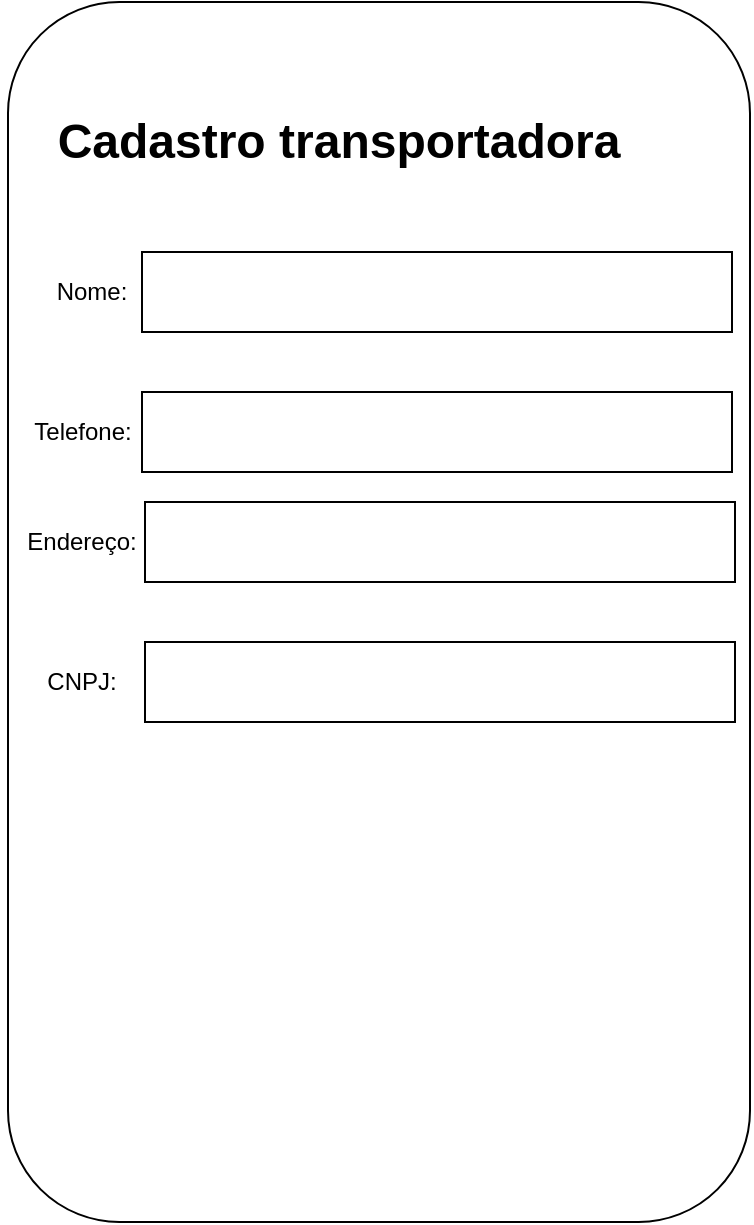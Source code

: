 <mxfile version="24.5.5" type="device">
  <diagram name="Página-1" id="gqpN8zFhYD_opWSwKF0-">
    <mxGraphModel dx="1434" dy="782" grid="1" gridSize="10" guides="1" tooltips="1" connect="1" arrows="1" fold="1" page="1" pageScale="1" pageWidth="827" pageHeight="1169" math="0" shadow="0">
      <root>
        <mxCell id="0" />
        <mxCell id="1" parent="0" />
        <mxCell id="00TS4jX-JS3ZsfTgcpw7-1" value="" style="rounded=1;whiteSpace=wrap;html=1;direction=south;" parent="1" vertex="1">
          <mxGeometry x="249" y="80" width="371" height="610" as="geometry" />
        </mxCell>
        <mxCell id="00TS4jX-JS3ZsfTgcpw7-6" value="Cadastro transportadora" style="text;html=1;fontSize=24;fontStyle=1;verticalAlign=middle;align=center;" parent="1" vertex="1">
          <mxGeometry x="266" y="130" width="296" height="40" as="geometry" />
        </mxCell>
        <UserObject label="Nome:" placeholders="1" name="Variable" id="00TS4jX-JS3ZsfTgcpw7-7">
          <mxCell style="text;html=1;strokeColor=none;fillColor=none;align=center;verticalAlign=middle;whiteSpace=wrap;overflow=hidden;" parent="1" vertex="1">
            <mxGeometry x="266" y="210" width="50" height="30" as="geometry" />
          </mxCell>
        </UserObject>
        <mxCell id="00TS4jX-JS3ZsfTgcpw7-8" value="" style="rounded=0;whiteSpace=wrap;html=1;" parent="1" vertex="1">
          <mxGeometry x="316" y="205" width="295" height="40" as="geometry" />
        </mxCell>
        <UserObject label="Telefone:" placeholders="1" name="Variable" id="00TS4jX-JS3ZsfTgcpw7-9">
          <mxCell style="text;html=1;strokeColor=none;fillColor=none;align=center;verticalAlign=middle;whiteSpace=wrap;overflow=hidden;" parent="1" vertex="1">
            <mxGeometry x="255" y="280" width="62.5" height="30" as="geometry" />
          </mxCell>
        </UserObject>
        <mxCell id="00TS4jX-JS3ZsfTgcpw7-10" value="" style="rounded=0;whiteSpace=wrap;html=1;" parent="1" vertex="1">
          <mxGeometry x="316" y="275" width="295" height="40" as="geometry" />
        </mxCell>
        <mxCell id="00TS4jX-JS3ZsfTgcpw7-12" value="" style="rounded=0;whiteSpace=wrap;html=1;" parent="1" vertex="1">
          <mxGeometry x="317.5" y="330" width="295" height="40" as="geometry" />
        </mxCell>
        <UserObject label="Endereço:" placeholders="1" name="Variable" id="00TS4jX-JS3ZsfTgcpw7-17">
          <mxCell style="text;html=1;strokeColor=none;fillColor=none;align=center;verticalAlign=middle;whiteSpace=wrap;overflow=hidden;" parent="1" vertex="1">
            <mxGeometry x="245.88" y="340" width="80" height="20" as="geometry" />
          </mxCell>
        </UserObject>
        <mxCell id="00TS4jX-JS3ZsfTgcpw7-21" value="" style="rounded=0;whiteSpace=wrap;html=1;" parent="1" vertex="1">
          <mxGeometry x="317.5" y="400" width="295" height="40" as="geometry" />
        </mxCell>
        <UserObject label="CNPJ:" placeholders="1" name="Variable" id="00TS4jX-JS3ZsfTgcpw7-22">
          <mxCell style="text;html=1;strokeColor=none;fillColor=none;align=center;verticalAlign=middle;whiteSpace=wrap;overflow=hidden;" parent="1" vertex="1">
            <mxGeometry x="266" y="410" width="39.75" height="20" as="geometry" />
          </mxCell>
        </UserObject>
      </root>
    </mxGraphModel>
  </diagram>
</mxfile>
